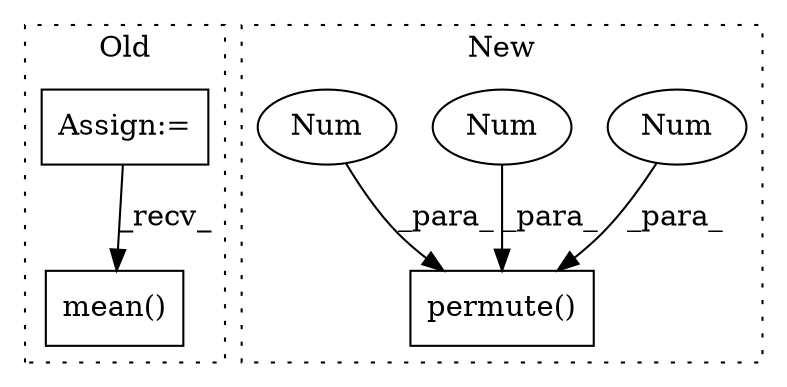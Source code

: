 digraph G {
subgraph cluster0 {
1 [label="mean()" a="75" s="2178" l="58" shape="box"];
5 [label="Assign:=" a="68" s="2067" l="3" shape="box"];
label = "Old";
style="dotted";
}
subgraph cluster1 {
2 [label="permute()" a="75" s="2367,2391" l="14,1" shape="box"];
3 [label="Num" a="76" s="2381" l="1" shape="ellipse"];
4 [label="Num" a="76" s="2390" l="1" shape="ellipse"];
6 [label="Num" a="76" s="2387" l="1" shape="ellipse"];
label = "New";
style="dotted";
}
3 -> 2 [label="_para_"];
4 -> 2 [label="_para_"];
5 -> 1 [label="_recv_"];
6 -> 2 [label="_para_"];
}